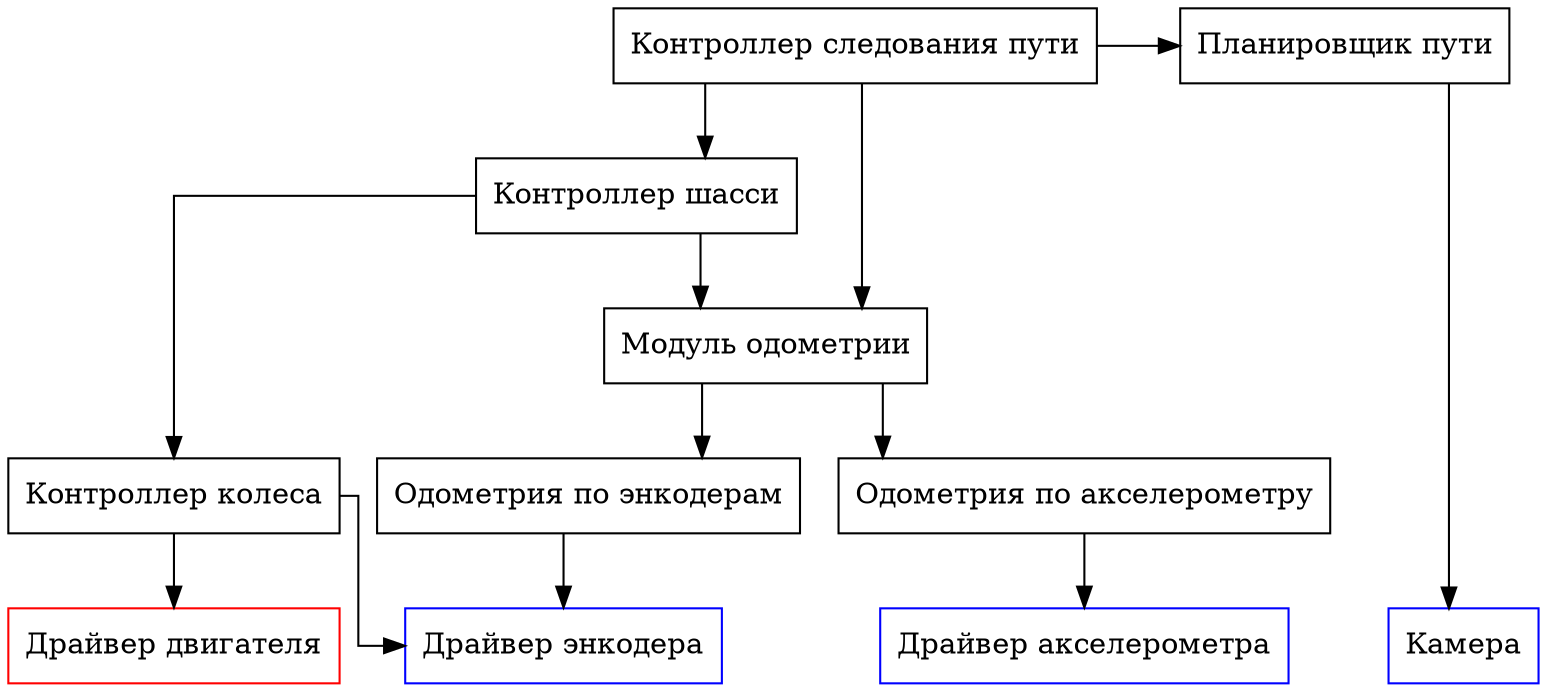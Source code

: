 digraph software {
    graph [ splines = ortho ]
    node [ shape = box ]

    {
        node [color = blue]
        rank = same

        encoder_driver [label = "Драйвер энкодера"]
        accelerometer_driver [label = "Драйвер акселерометра"]
        camera [label = "Камера"]

        motor_driver [label = "Драйвер двигателя" color = red]
    }

    wheel [label = "Контроллер колеса"]

    encoder_odometry [label = "Одометрия по энкодерам"]
    accelerometer_odometry [label = "Одометрия по акселерометру"]
    odometry [label = "Модуль одометрии"]

    chassis [label = "Контроллер шасси"]

    {
        rank = same

        path_planner [label = "Планировщик пути"]
        path_follower [label = "Контроллер следования пути"]
    }

    wheel -> {encoder_driver, motor_driver}

    encoder_odometry -> encoder_driver
    accelerometer_odometry -> accelerometer_driver
    odometry -> {encoder_odometry, accelerometer_odometry}

    chassis -> {wheel, odometry}

    path_follower -> {odometry, path_planner, chassis}

    path_planner -> camera:nw
}

